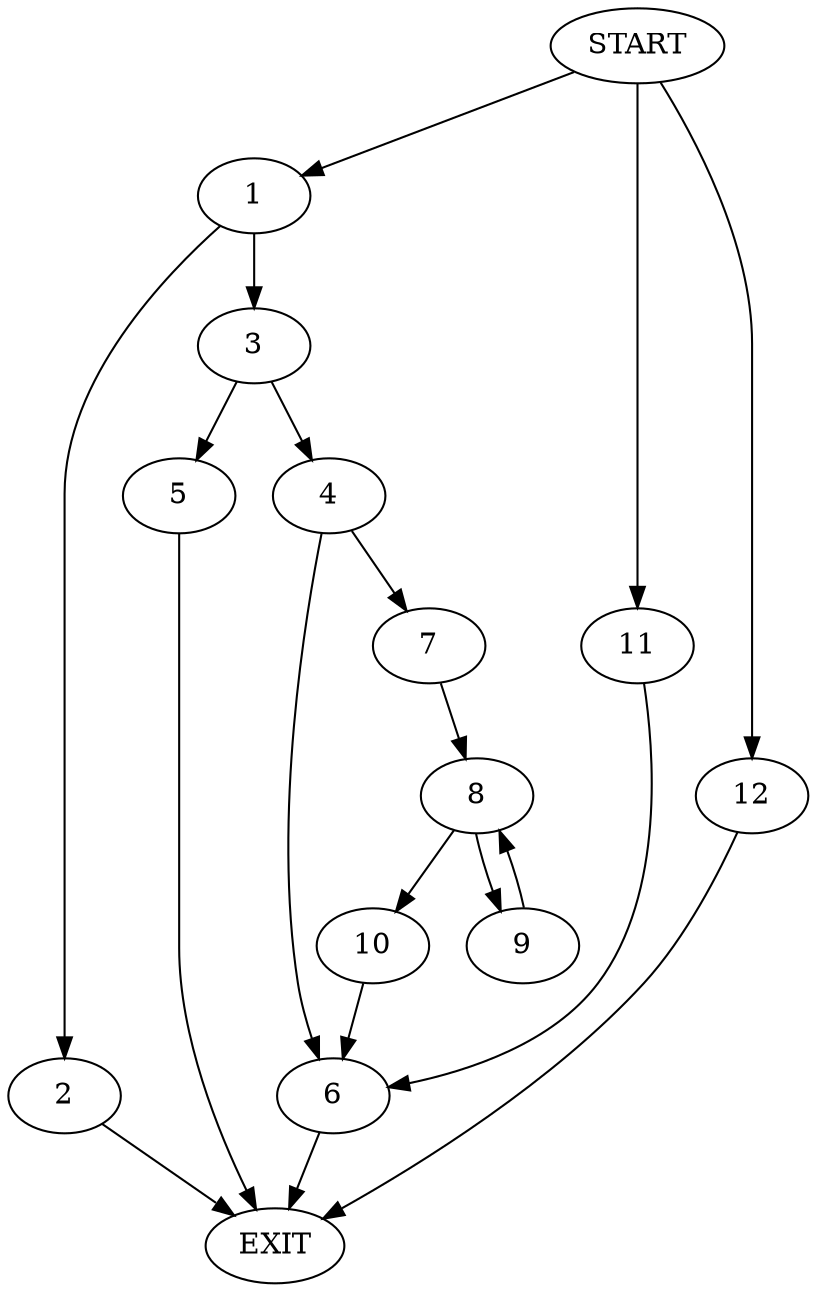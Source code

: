 digraph {
0 [label="START"]
13 [label="EXIT"]
0 -> 1
1 -> 2
1 -> 3
2 -> 13
3 -> 4
3 -> 5
4 -> 6
4 -> 7
5 -> 13
6 -> 13
7 -> 8
8 -> 9
8 -> 10
10 -> 6
9 -> 8
0 -> 11
11 -> 6
0 -> 12
12 -> 13
}
